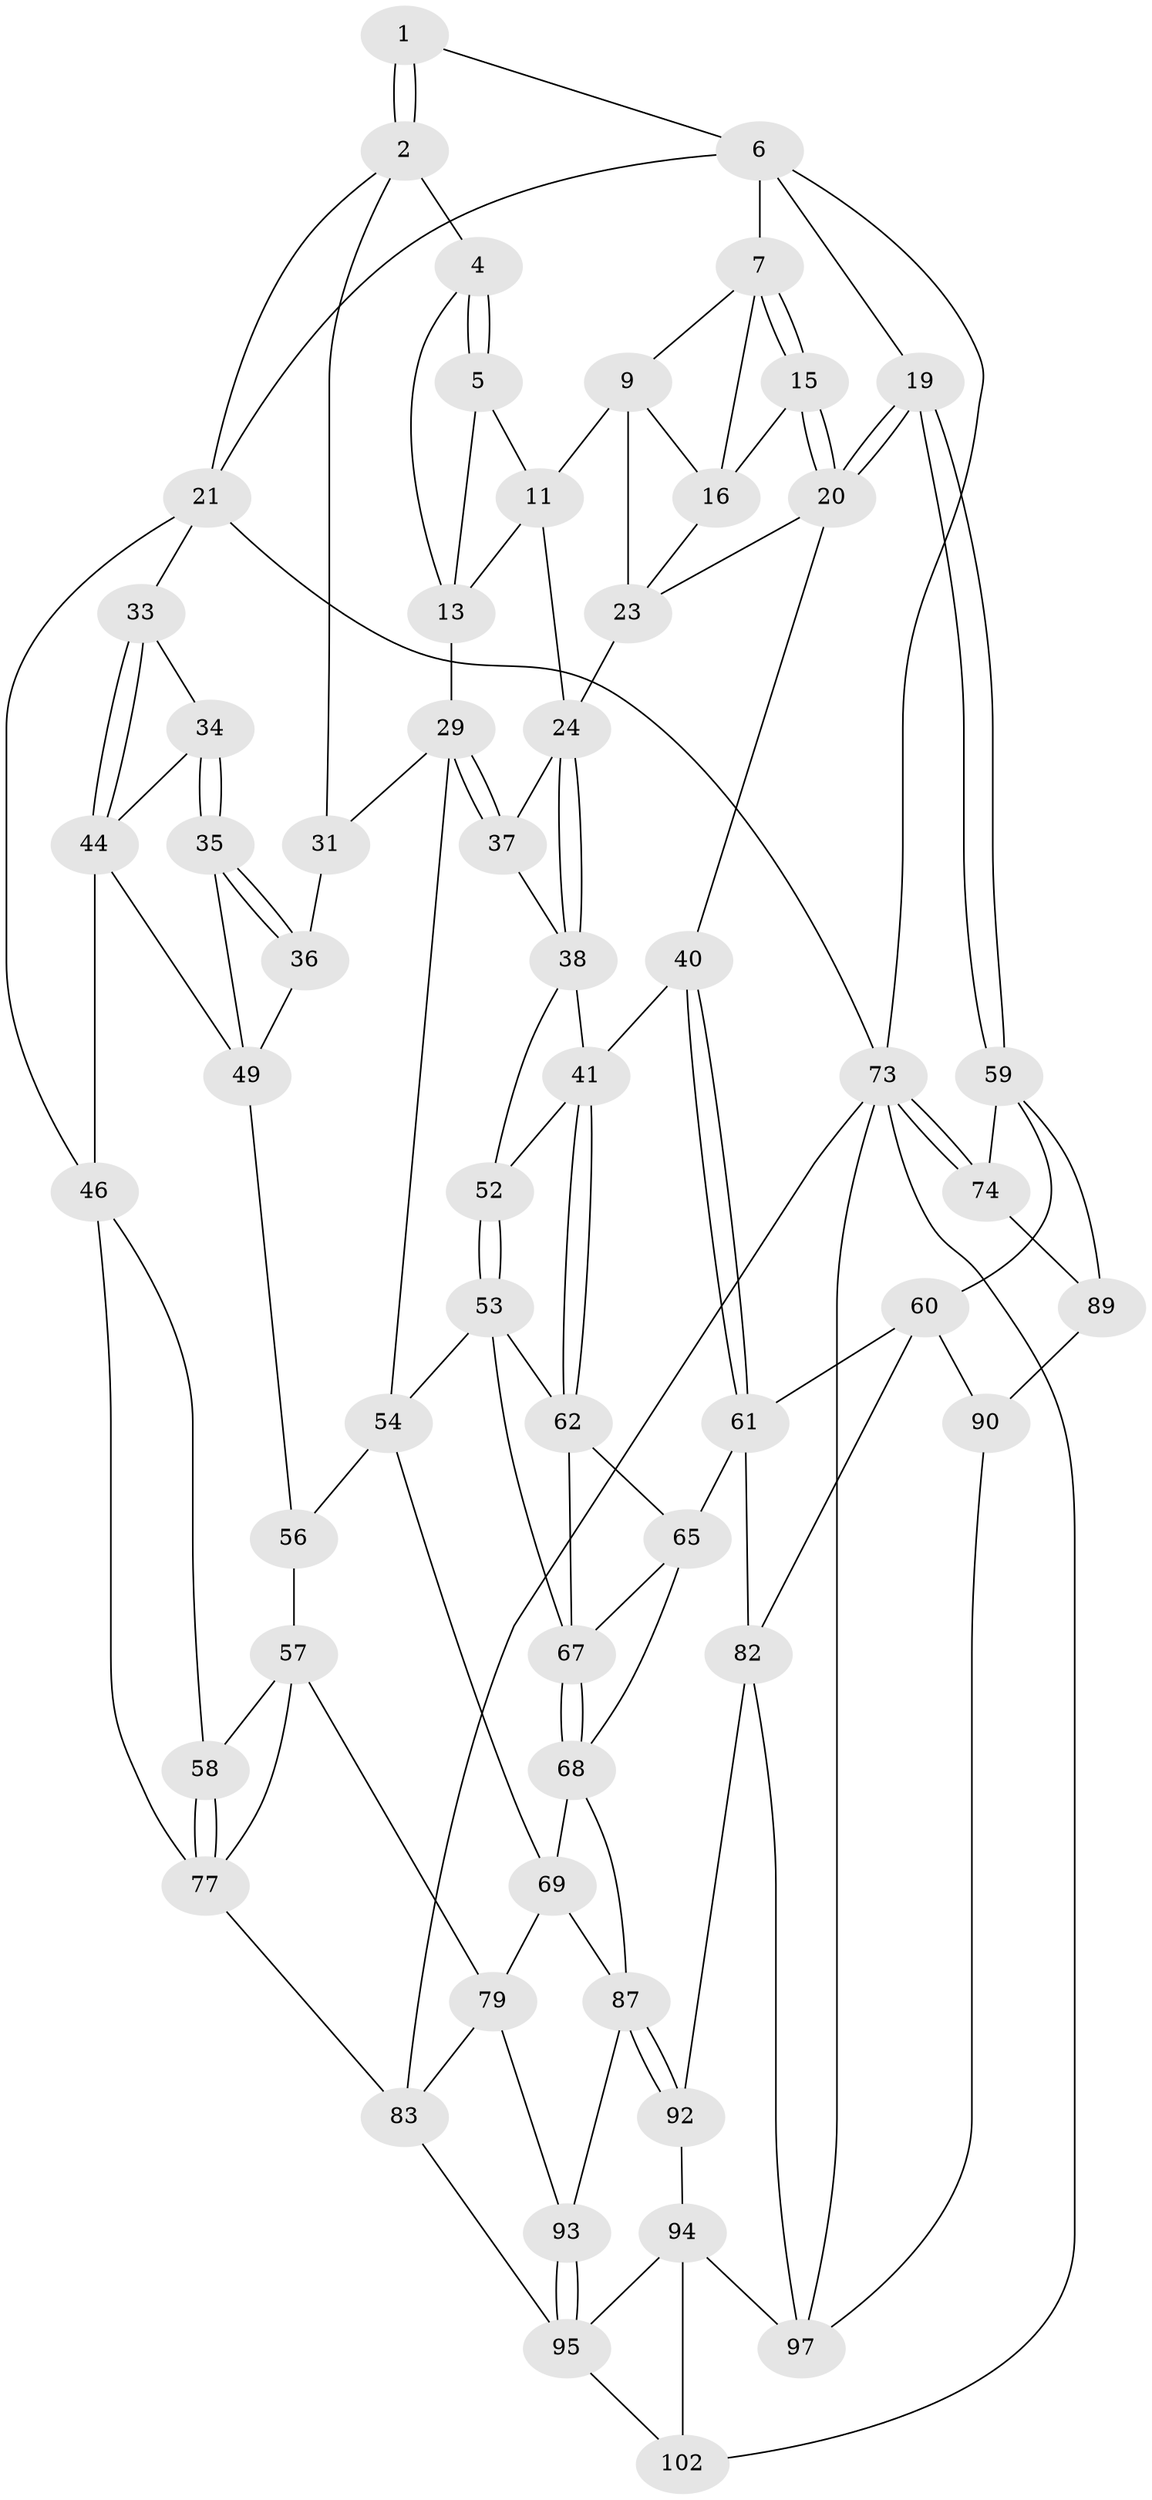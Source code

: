 // original degree distribution, {3: 0.0196078431372549, 6: 0.21568627450980393, 4: 0.23529411764705882, 5: 0.5294117647058824}
// Generated by graph-tools (version 1.1) at 2025/38/02/21/25 10:38:58]
// undirected, 58 vertices, 126 edges
graph export_dot {
graph [start="1"]
  node [color=gray90,style=filled];
  1 [pos="+0.5761197667731793+0"];
  2 [pos="+0+0",super="+3"];
  4 [pos="+0.4247932509760728+0.10243821065205563"];
  5 [pos="+0.5488519051011281+0",super="+12"];
  6 [pos="+1+0",super="+18"];
  7 [pos="+1+0",super="+8"];
  9 [pos="+0.6970752990180389+0.134228869275526",super="+10"];
  11 [pos="+0.6842203956514862+0.13299044223060047",super="+17"];
  13 [pos="+0.5669313687030998+0.1402867339038545",super="+14"];
  15 [pos="+0.8247844441403563+0.17844347439627084"];
  16 [pos="+0.7840374714189885+0.17355898368686043",super="+26"];
  19 [pos="+1+0.2551434311630491"];
  20 [pos="+0.8995142945313016+0.3021082147474966",super="+28"];
  21 [pos="+0+0",super="+22"];
  23 [pos="+0.6611348822031503+0.22501463460032095",super="+27"];
  24 [pos="+0.6207116863447238+0.22200938133324025",super="+25"];
  29 [pos="+0.4736951527787968+0.2677420791557962",super="+30"];
  31 [pos="+0.3782432309023212+0.2959615350221949",super="+32"];
  33 [pos="+0+0"];
  34 [pos="+0.15245836937031443+0.1939000688127848",super="+43"];
  35 [pos="+0.20195307973158472+0.24430675910519806",super="+48"];
  36 [pos="+0.20293844726307242+0.24511636139924456",super="+50"];
  37 [pos="+0.51300132733589+0.26719861152987157"];
  38 [pos="+0.6261613981316875+0.2780282613944595",super="+39"];
  40 [pos="+0.7679470898680731+0.3650122219164277"];
  41 [pos="+0.7536157700699126+0.3712204367262596",super="+42"];
  44 [pos="+0.04967893317998777+0.2973537434095141",super="+45"];
  46 [pos="+0+0.4153294335925474",super="+47"];
  49 [pos="+0.11359567317590205+0.3683656546939951",super="+51"];
  52 [pos="+0.6013396142379814+0.37218985326523446"];
  53 [pos="+0.5157711543538855+0.4371613415915074",super="+63"];
  54 [pos="+0.42890766317439094+0.3626845905738248",super="+55"];
  56 [pos="+0.19647162231725987+0.45956131050051063"];
  57 [pos="+0.17910820565367147+0.4739735120562931",super="+76"];
  58 [pos="+0+0.45513634570785355"];
  59 [pos="+1+0.4597421028609556",super="+75"];
  60 [pos="+0.916803687517843+0.5362664377514995",super="+81"];
  61 [pos="+0.8551950466021243+0.5140765134204887",super="+64"];
  62 [pos="+0.714636951918013+0.4387415635889005",super="+66"];
  65 [pos="+0.6891487828720451+0.6353277628001751",super="+71"];
  67 [pos="+0.5252814368858801+0.4753923919055616",super="+70"];
  68 [pos="+0.4616498380325297+0.5491283728826543",super="+72"];
  69 [pos="+0.3240259803007975+0.5517205886095081",super="+78"];
  73 [pos="+1+1",super="+84"];
  74 [pos="+1+1"];
  77 [pos="+0.07915078611094943+0.5801432166818393",super="+80"];
  79 [pos="+0.17877425191051216+0.735560219682629",super="+85"];
  82 [pos="+0.7116923085871211+0.6621809014005778",super="+91"];
  83 [pos="+0+1",super="+86"];
  87 [pos="+0.4757780738365467+0.6981136036738521",super="+88"];
  89 [pos="+0.948541625369659+0.7524784742761648",super="+98"];
  90 [pos="+0.9042240122002745+0.7323306781582951",super="+96"];
  92 [pos="+0.5505011884799327+0.8332176003579658"];
  93 [pos="+0.31333889247473246+0.7948256914220972"];
  94 [pos="+0.4898104961506913+0.867370739217402",super="+101"];
  95 [pos="+0.37272545670907464+0.8870018974496868",super="+99"];
  97 [pos="+0.7064739788613943+0.9364527440949483",super="+100"];
  102 [pos="+0.3342980209336475+1"];
  1 -- 2;
  1 -- 2;
  1 -- 6;
  2 -- 21;
  2 -- 4;
  2 -- 31;
  4 -- 5;
  4 -- 5;
  4 -- 13;
  5 -- 13;
  5 -- 11;
  6 -- 7;
  6 -- 73;
  6 -- 19;
  6 -- 21;
  7 -- 15;
  7 -- 15;
  7 -- 16;
  7 -- 9;
  9 -- 11;
  9 -- 23;
  9 -- 16;
  11 -- 13;
  11 -- 24;
  13 -- 29;
  15 -- 16;
  15 -- 20;
  15 -- 20;
  16 -- 23;
  19 -- 20;
  19 -- 20;
  19 -- 59;
  19 -- 59;
  20 -- 40;
  20 -- 23;
  21 -- 73;
  21 -- 33;
  21 -- 46;
  23 -- 24;
  24 -- 38;
  24 -- 38;
  24 -- 37;
  29 -- 37;
  29 -- 37;
  29 -- 54;
  29 -- 31;
  31 -- 36 [weight=2];
  33 -- 34;
  33 -- 44;
  33 -- 44;
  34 -- 35 [weight=2];
  34 -- 35;
  34 -- 44;
  35 -- 36;
  35 -- 36;
  35 -- 49;
  36 -- 49;
  37 -- 38;
  38 -- 41;
  38 -- 52;
  40 -- 41;
  40 -- 61;
  40 -- 61;
  41 -- 62;
  41 -- 62;
  41 -- 52;
  44 -- 49;
  44 -- 46;
  46 -- 58;
  46 -- 77;
  49 -- 56;
  52 -- 53;
  52 -- 53;
  53 -- 54;
  53 -- 67;
  53 -- 62;
  54 -- 56;
  54 -- 69;
  56 -- 57;
  57 -- 58;
  57 -- 77;
  57 -- 79;
  58 -- 77;
  58 -- 77;
  59 -- 60;
  59 -- 89;
  59 -- 74;
  60 -- 61;
  60 -- 82;
  60 -- 90;
  61 -- 65;
  61 -- 82;
  62 -- 65;
  62 -- 67;
  65 -- 67;
  65 -- 68;
  67 -- 68;
  67 -- 68;
  68 -- 69;
  68 -- 87;
  69 -- 79;
  69 -- 87;
  73 -- 74;
  73 -- 74;
  73 -- 83;
  73 -- 102;
  73 -- 97;
  74 -- 89;
  77 -- 83;
  79 -- 93;
  79 -- 83;
  82 -- 97;
  82 -- 92;
  83 -- 95;
  87 -- 92;
  87 -- 92;
  87 -- 93;
  89 -- 90 [weight=2];
  90 -- 97;
  92 -- 94;
  93 -- 95;
  93 -- 95;
  94 -- 95;
  94 -- 102;
  94 -- 97;
  95 -- 102;
}
